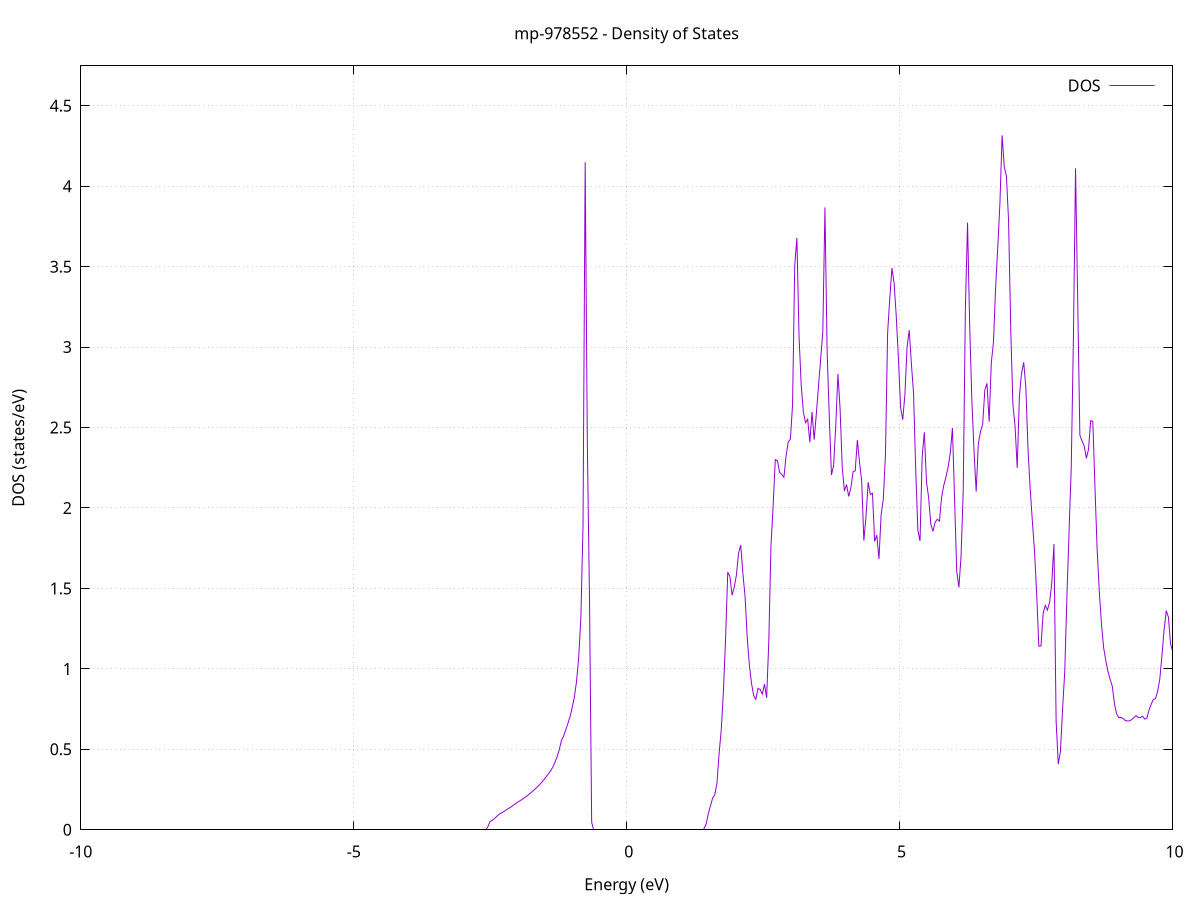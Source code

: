 set title 'mp-978552 - Density of States'
set xlabel 'Energy (eV)'
set ylabel 'DOS (states/eV)'
set grid
set xrange [-10:10]
set yrange [0:4.748]
set xzeroaxis lt -1
set terminal png size 800,600
set output 'mp-978552_dos_gnuplot.png'
plot '-' using 1:2 with lines title 'DOS'
-42.234200 0.000000
-42.194600 0.000000
-42.155000 0.000000
-42.115500 0.000000
-42.075900 0.000000
-42.036300 0.000000
-41.996700 0.000000
-41.957200 0.000000
-41.917600 0.000000
-41.878000 0.000000
-41.838400 0.000000
-41.798900 0.000000
-41.759300 0.000000
-41.719700 0.000000
-41.680100 0.000000
-41.640600 0.000000
-41.601000 0.000000
-41.561400 0.000000
-41.521800 0.000000
-41.482300 0.000000
-41.442700 0.000000
-41.403100 0.000000
-41.363500 0.000000
-41.324000 0.000000
-41.284400 0.000000
-41.244800 0.000000
-41.205200 0.000000
-41.165700 0.000000
-41.126100 0.000000
-41.086500 0.000000
-41.046900 0.000000
-41.007400 0.000000
-40.967800 0.000000
-40.928200 0.000000
-40.888600 0.000000
-40.849100 0.000000
-40.809500 0.000000
-40.769900 0.000000
-40.730300 0.000000
-40.690800 0.000000
-40.651200 0.000000
-40.611600 0.000000
-40.572000 0.000000
-40.532500 0.000000
-40.492900 0.000000
-40.453300 0.000000
-40.413700 0.000000
-40.374200 0.000000
-40.334600 0.000000
-40.295000 0.000000
-40.255400 0.000000
-40.215900 0.000000
-40.176300 0.000000
-40.136700 0.000000
-40.097100 0.000000
-40.057600 0.000000
-40.018000 0.000000
-39.978400 0.000000
-39.938800 0.000000
-39.899300 0.000000
-39.859700 0.000000
-39.820100 0.000000
-39.780500 0.000000
-39.741000 0.000000
-39.701400 0.000000
-39.661800 0.000000
-39.622200 0.000000
-39.582700 0.000000
-39.543100 0.000000
-39.503500 0.000000
-39.463900 0.000000
-39.424400 0.000000
-39.384800 0.000000
-39.345200 0.000000
-39.305600 0.000000
-39.266100 0.000000
-39.226500 0.000000
-39.186900 0.000000
-39.147300 0.000000
-39.107800 0.000000
-39.068200 0.000000
-39.028600 0.000000
-38.989000 0.000000
-38.949500 0.000000
-38.909900 0.000000
-38.870300 0.000000
-38.830700 0.000000
-38.791200 0.000000
-38.751600 0.000000
-38.712000 0.000000
-38.672400 0.000000
-38.632900 3.102000
-38.593300 5.517100
-38.553700 12.468900
-38.514100 13.891300
-38.474600 13.587100
-38.435000 19.715400
-38.395400 3.359000
-38.355800 9.131700
-38.316300 11.848600
-38.276700 20.393800
-38.237100 13.406800
-38.197500 11.396500
-38.158000 29.580200
-38.118400 21.933500
-38.078800 35.733000
-38.039200 0.000000
-37.999700 0.000000
-37.960100 0.000000
-37.920500 0.000000
-37.880900 0.000000
-37.841400 0.000000
-37.801800 0.000000
-37.762200 0.000000
-37.722600 0.000000
-37.683100 0.000000
-37.643500 0.000000
-37.603900 0.000000
-37.564300 0.000000
-37.524800 0.000000
-37.485200 0.000000
-37.445600 0.000000
-37.406000 0.000000
-37.366500 0.000000
-37.326900 0.000000
-37.287300 0.000000
-37.247700 0.000000
-37.208200 0.000000
-37.168600 0.000000
-37.129000 0.000000
-37.089400 0.000000
-37.049900 0.000000
-37.010300 0.000000
-36.970700 0.000000
-36.931100 0.000000
-36.891600 0.000000
-36.852000 0.000000
-36.812400 0.000000
-36.772800 0.000000
-36.733300 0.000000
-36.693700 0.000000
-36.654100 0.000000
-36.614500 0.000000
-36.575000 0.000000
-36.535400 0.000000
-36.495800 0.000000
-36.456200 0.000000
-36.416700 0.000000
-36.377100 0.000000
-36.337500 0.000000
-36.297900 0.000000
-36.258400 0.000000
-36.218800 0.000000
-36.179200 0.000000
-36.139600 0.000000
-36.100100 0.000000
-36.060500 0.000000
-36.020900 0.000000
-35.981300 0.000000
-35.941800 0.000000
-35.902200 0.000000
-35.862600 0.000000
-35.823000 0.000000
-35.783500 0.000000
-35.743900 0.000000
-35.704300 0.000000
-35.664700 0.000000
-35.625200 0.000000
-35.585600 0.000000
-35.546000 0.000000
-35.506400 0.000000
-35.466900 0.000000
-35.427300 0.000000
-35.387700 0.000000
-35.348100 0.000000
-35.308600 0.000000
-35.269000 0.000000
-35.229400 0.000000
-35.189800 0.000000
-35.150300 0.000000
-35.110700 0.000000
-35.071100 0.000000
-35.031500 0.000000
-34.992000 0.000000
-34.952400 0.000000
-34.912800 0.000000
-34.873200 0.000000
-34.833700 0.000000
-34.794100 0.000000
-34.754500 0.000000
-34.714900 0.000000
-34.675400 0.000000
-34.635800 0.000000
-34.596200 0.000000
-34.556600 0.000000
-34.517100 0.000000
-34.477500 0.000000
-34.437900 0.000000
-34.398300 0.000000
-34.358800 0.000000
-34.319200 0.000000
-34.279600 0.000000
-34.240000 0.000000
-34.200500 0.000000
-34.160900 0.000000
-34.121300 0.000000
-34.081700 0.000000
-34.042200 0.000000
-34.002600 0.000000
-33.963000 0.000000
-33.923400 0.000000
-33.883900 0.000000
-33.844300 0.000000
-33.804700 0.000000
-33.765100 0.000000
-33.725600 0.000000
-33.686000 0.000000
-33.646400 0.000000
-33.606800 0.000000
-33.567300 0.000000
-33.527700 0.000000
-33.488100 0.000000
-33.448500 0.000000
-33.409000 0.000000
-33.369400 0.000000
-33.329800 0.000000
-33.290200 0.000000
-33.250700 0.000000
-33.211100 0.000000
-33.171500 0.000000
-33.131900 0.000000
-33.092400 0.000000
-33.052800 0.000000
-33.013200 0.000000
-32.973600 0.000000
-32.934100 0.000000
-32.894500 0.000000
-32.854900 0.000000
-32.815300 0.000000
-32.775800 0.000000
-32.736200 0.000000
-32.696600 0.000000
-32.657000 0.000000
-32.617500 0.000000
-32.577900 0.000000
-32.538300 0.000000
-32.498700 0.000000
-32.459200 0.000000
-32.419600 0.000000
-32.380000 0.000000
-32.340400 0.000000
-32.300900 0.000000
-32.261300 0.000000
-32.221700 0.000000
-32.182100 0.000000
-32.142600 0.000000
-32.103000 0.000000
-32.063400 0.000000
-32.023800 0.000000
-31.984300 0.000000
-31.944700 0.000000
-31.905100 0.000000
-31.865500 0.000000
-31.826000 0.000000
-31.786400 0.000000
-31.746800 0.000000
-31.707200 0.000000
-31.667700 0.000000
-31.628100 0.000000
-31.588500 0.000000
-31.548900 0.000000
-31.509400 0.000000
-31.469800 0.000000
-31.430200 0.000000
-31.390600 0.000000
-31.351100 0.000000
-31.311500 0.000000
-31.271900 0.000000
-31.232300 0.000000
-31.192800 0.000000
-31.153200 0.000000
-31.113600 0.000000
-31.074000 0.000000
-31.034500 0.000000
-30.994900 0.000000
-30.955300 0.000000
-30.915700 0.000000
-30.876200 0.000000
-30.836600 0.000000
-30.797000 0.000000
-30.757400 0.000000
-30.717900 0.000000
-30.678300 0.000000
-30.638700 0.000000
-30.599100 0.000000
-30.559600 0.000000
-30.520000 0.000000
-30.480400 0.000000
-30.440800 0.000000
-30.401300 0.000000
-30.361700 0.000000
-30.322100 0.000000
-30.282500 0.000000
-30.243000 0.000000
-30.203400 0.000000
-30.163800 0.000000
-30.124200 0.000000
-30.084700 0.000000
-30.045100 0.000000
-30.005500 0.000000
-29.965900 0.000000
-29.926400 0.000000
-29.886800 0.000000
-29.847200 0.000000
-29.807600 0.000000
-29.768100 0.000000
-29.728500 0.000000
-29.688900 0.000000
-29.649300 0.000000
-29.609800 0.000000
-29.570200 0.000000
-29.530600 0.000000
-29.491000 0.000000
-29.451500 0.000000
-29.411900 0.000000
-29.372300 0.000000
-29.332700 0.000000
-29.293200 0.000000
-29.253600 0.000000
-29.214000 0.000000
-29.174400 0.000000
-29.134900 0.000000
-29.095300 0.000000
-29.055700 0.000000
-29.016100 0.000000
-28.976600 0.000000
-28.937000 0.000000
-28.897400 0.000000
-28.857800 0.000000
-28.818300 0.000000
-28.778700 0.000000
-28.739100 0.000000
-28.699500 0.000000
-28.660000 0.000000
-28.620400 0.000000
-28.580800 0.000000
-28.541200 0.000000
-28.501700 0.000000
-28.462100 0.000000
-28.422500 0.000000
-28.382900 0.000000
-28.343400 0.000000
-28.303800 0.000000
-28.264200 0.000000
-28.224600 0.000000
-28.185100 0.000000
-28.145500 0.000000
-28.105900 0.000000
-28.066300 0.000000
-28.026800 0.000000
-27.987200 0.000000
-27.947600 0.000000
-27.908000 0.000000
-27.868500 0.000000
-27.828900 0.000000
-27.789300 0.000000
-27.749700 0.000000
-27.710200 0.000000
-27.670600 0.000000
-27.631000 0.000000
-27.591400 0.000000
-27.551900 0.000000
-27.512300 0.000000
-27.472700 0.000000
-27.433100 0.000000
-27.393600 0.000000
-27.354000 0.000000
-27.314400 0.000000
-27.274800 0.000000
-27.235300 0.000000
-27.195700 0.000000
-27.156100 0.000000
-27.116500 0.000000
-27.077000 0.000000
-27.037400 0.000000
-26.997800 0.000000
-26.958200 0.000000
-26.918700 0.000000
-26.879100 0.000000
-26.839500 0.000000
-26.799900 0.000000
-26.760400 0.000000
-26.720800 0.000000
-26.681200 0.000000
-26.641600 0.000000
-26.602100 0.000000
-26.562500 0.000000
-26.522900 0.000000
-26.483300 0.000000
-26.443800 0.000000
-26.404200 0.000000
-26.364600 0.000000
-26.325000 0.000000
-26.285500 0.000000
-26.245900 0.000000
-26.206300 0.000000
-26.166700 0.000000
-26.127200 0.000000
-26.087600 0.000000
-26.048000 0.000000
-26.008400 0.000000
-25.968900 0.000000
-25.929300 0.000000
-25.889700 0.000000
-25.850100 0.000000
-25.810600 0.000000
-25.771000 0.000000
-25.731400 0.000000
-25.691800 0.000000
-25.652300 0.000000
-25.612700 0.000000
-25.573100 0.000000
-25.533500 0.000000
-25.494000 0.000000
-25.454400 0.000000
-25.414800 0.000000
-25.375200 0.000000
-25.335700 0.000000
-25.296100 0.000000
-25.256500 0.000000
-25.216900 0.000000
-25.177400 0.000000
-25.137800 0.000000
-25.098200 0.000000
-25.058600 0.000000
-25.019100 0.000000
-24.979500 0.000000
-24.939900 0.000000
-24.900300 0.000000
-24.860800 0.000000
-24.821200 0.000000
-24.781600 0.000000
-24.742000 0.000000
-24.702500 0.000000
-24.662900 0.000000
-24.623300 0.000000
-24.583700 0.000000
-24.544200 0.000000
-24.504600 0.000000
-24.465000 0.000000
-24.425400 0.000000
-24.385900 0.000000
-24.346300 0.000000
-24.306700 0.000000
-24.267100 0.000000
-24.227600 0.000000
-24.188000 0.000000
-24.148400 0.000000
-24.108800 0.000000
-24.069300 0.000000
-24.029700 0.000000
-23.990100 0.000000
-23.950500 0.000000
-23.911000 0.000000
-23.871400 0.000000
-23.831800 0.000000
-23.792200 0.000000
-23.752700 0.000000
-23.713100 0.000000
-23.673500 0.000000
-23.633900 0.000000
-23.594400 0.000000
-23.554800 0.000000
-23.515200 0.000000
-23.475600 0.000000
-23.436100 0.000000
-23.396500 0.000000
-23.356900 0.000000
-23.317300 0.000000
-23.277800 0.000000
-23.238200 0.000000
-23.198600 0.000000
-23.159000 0.000000
-23.119500 0.000000
-23.079900 0.000000
-23.040300 0.000000
-23.000700 0.000000
-22.961200 0.000000
-22.921600 0.000000
-22.882000 0.000000
-22.842400 0.000000
-22.802900 0.000000
-22.763300 0.000000
-22.723700 0.000000
-22.684100 0.000000
-22.644600 0.000000
-22.605000 0.000000
-22.565400 0.000000
-22.525800 0.000000
-22.486300 0.000000
-22.446700 0.000000
-22.407100 0.000000
-22.367500 0.000000
-22.328000 0.000000
-22.288400 0.000000
-22.248800 0.000000
-22.209200 0.000000
-22.169700 0.000000
-22.130100 0.000000
-22.090500 0.000000
-22.050900 0.000000
-22.011400 0.000000
-21.971800 0.000000
-21.932200 0.000000
-21.892600 0.000000
-21.853100 0.000000
-21.813500 0.000000
-21.773900 0.000000
-21.734300 0.000000
-21.694800 0.000000
-21.655200 0.000000
-21.615600 0.000000
-21.576000 0.000000
-21.536500 0.000000
-21.496900 0.000000
-21.457300 0.000000
-21.417700 0.000000
-21.378200 0.000000
-21.338600 0.000000
-21.299000 0.000000
-21.259400 0.000000
-21.219900 0.000000
-21.180300 0.000000
-21.140700 0.000000
-21.101100 0.000000
-21.061600 0.000000
-21.022000 0.000000
-20.982400 0.000000
-20.942800 0.000000
-20.903300 0.000000
-20.863700 0.000000
-20.824100 0.000000
-20.784500 0.000000
-20.745000 0.000000
-20.705400 0.000000
-20.665800 0.000000
-20.626200 0.000000
-20.586700 0.000000
-20.547100 0.000000
-20.507500 0.000000
-20.467900 0.000000
-20.428400 0.000000
-20.388800 0.000000
-20.349200 0.000000
-20.309600 0.000000
-20.270100 0.000000
-20.230500 0.000000
-20.190900 0.000000
-20.151300 0.000000
-20.111800 0.000000
-20.072200 0.000000
-20.032600 0.000000
-19.993000 0.000000
-19.953500 0.000000
-19.913900 0.000000
-19.874300 0.000000
-19.834700 0.000000
-19.795200 0.000000
-19.755600 0.000000
-19.716000 0.000000
-19.676400 0.000000
-19.636900 0.000000
-19.597300 0.000000
-19.557700 0.000000
-19.518100 0.000000
-19.478600 0.000000
-19.439000 0.000000
-19.399400 0.000000
-19.359800 0.000000
-19.320300 0.000000
-19.280700 0.000000
-19.241100 0.000000
-19.201500 0.000000
-19.162000 0.000000
-19.122400 0.000000
-19.082800 0.000000
-19.043200 0.000000
-19.003700 0.000000
-18.964100 0.000000
-18.924500 0.000000
-18.884900 0.000000
-18.845400 0.000000
-18.805800 0.000000
-18.766200 0.000000
-18.726600 0.000000
-18.687100 0.000000
-18.647500 0.000000
-18.607900 0.000000
-18.568300 0.000000
-18.528800 0.000000
-18.489200 0.000000
-18.449600 0.000000
-18.410000 0.000000
-18.370500 0.000000
-18.330900 0.000000
-18.291300 0.000000
-18.251700 0.000000
-18.212200 0.000000
-18.172600 0.000000
-18.133000 0.000000
-18.093400 0.000000
-18.053900 0.000000
-18.014300 0.000000
-17.974700 0.000000
-17.935100 0.000000
-17.895600 0.000000
-17.856000 0.000000
-17.816400 0.000000
-17.776800 0.000000
-17.737300 0.000000
-17.697700 0.000000
-17.658100 0.000000
-17.618500 0.000000
-17.579000 0.000000
-17.539400 0.000000
-17.499800 0.000000
-17.460200 0.000000
-17.420700 0.000000
-17.381100 0.000000
-17.341500 0.000000
-17.301900 0.000000
-17.262400 0.000000
-17.222800 0.000000
-17.183200 0.000000
-17.143600 0.000000
-17.104100 0.000000
-17.064500 0.000000
-17.024900 0.000000
-16.985300 0.000000
-16.945800 0.000000
-16.906200 0.000000
-16.866600 0.000000
-16.827000 0.000000
-16.787500 0.000000
-16.747900 0.000000
-16.708300 0.000000
-16.668700 0.000000
-16.629200 0.000000
-16.589600 0.000000
-16.550000 0.000000
-16.510400 0.000000
-16.470900 0.000000
-16.431300 0.000000
-16.391700 0.000000
-16.352100 0.000000
-16.312600 0.000000
-16.273000 0.000000
-16.233400 0.000000
-16.193800 0.000000
-16.154300 0.000000
-16.114700 0.000000
-16.075100 0.000000
-16.035500 0.000000
-15.996000 0.000000
-15.956400 0.000000
-15.916800 0.000000
-15.877200 0.000000
-15.837700 0.000000
-15.798100 0.000000
-15.758500 0.000000
-15.718900 0.000000
-15.679400 0.000000
-15.639800 0.000000
-15.600200 0.000000
-15.560600 0.000000
-15.521100 0.000000
-15.481500 0.000000
-15.441900 0.000000
-15.402300 0.000000
-15.362800 0.000000
-15.323200 0.000000
-15.283600 0.000000
-15.244000 0.000000
-15.204500 0.000000
-15.164900 0.000000
-15.125300 0.000000
-15.085700 0.000000
-15.046200 0.000000
-15.006600 0.000000
-14.967000 0.000000
-14.927400 0.000000
-14.887900 0.000000
-14.848300 0.000000
-14.808700 0.000000
-14.769100 0.000000
-14.729600 0.000000
-14.690000 0.000000
-14.650400 0.000000
-14.610800 0.000000
-14.571300 0.000000
-14.531700 0.000000
-14.492100 0.000000
-14.452500 0.000000
-14.413000 0.000000
-14.373400 0.000000
-14.333800 0.000000
-14.294200 0.000000
-14.254700 0.000000
-14.215100 0.000000
-14.175500 0.000000
-14.135900 0.000000
-14.096400 0.000000
-14.056800 0.000000
-14.017200 0.000000
-13.977600 0.000000
-13.938100 0.000000
-13.898500 0.000000
-13.858900 0.000000
-13.819300 0.000000
-13.779800 0.000000
-13.740200 0.000000
-13.700600 0.000000
-13.661000 0.000000
-13.621500 0.000000
-13.581900 0.000000
-13.542300 0.000000
-13.502700 0.000000
-13.463200 0.000000
-13.423600 0.000000
-13.384000 0.000000
-13.344400 0.000000
-13.304900 0.000000
-13.265300 0.000000
-13.225700 0.000000
-13.186100 0.000000
-13.146600 0.000000
-13.107000 0.000000
-13.067400 0.000000
-13.027800 0.000000
-12.988300 0.000000
-12.948700 0.000000
-12.909100 0.000000
-12.869500 0.000000
-12.830000 0.000000
-12.790400 0.000000
-12.750800 0.000000
-12.711200 0.000000
-12.671700 0.000000
-12.632100 0.000000
-12.592500 0.000000
-12.552900 0.000000
-12.513400 0.000000
-12.473800 0.000000
-12.434200 0.000000
-12.394600 0.000000
-12.355100 0.000000
-12.315500 0.000000
-12.275900 0.000000
-12.236300 0.000000
-12.196800 0.000000
-12.157200 0.000000
-12.117600 0.000000
-12.078000 0.000000
-12.038500 0.000000
-11.998900 0.000000
-11.959300 0.000000
-11.919700 0.000000
-11.880200 0.000000
-11.840600 0.000000
-11.801000 0.000000
-11.761400 0.000000
-11.721900 0.000000
-11.682300 0.000000
-11.642700 0.000000
-11.603100 0.000000
-11.563600 0.000000
-11.524000 0.000000
-11.484400 0.000000
-11.444800 0.000000
-11.405300 0.000000
-11.365700 0.000000
-11.326100 0.000000
-11.286500 0.000000
-11.247000 0.000000
-11.207400 0.000000
-11.167800 0.000000
-11.128200 0.000000
-11.088700 0.000000
-11.049100 0.000000
-11.009500 0.000000
-10.969900 0.000000
-10.930400 0.000000
-10.890800 0.000000
-10.851200 0.000000
-10.811600 0.000000
-10.772100 0.000000
-10.732500 0.000000
-10.692900 0.000000
-10.653300 0.000000
-10.613800 0.000000
-10.574200 0.000000
-10.534600 0.000000
-10.495000 0.000000
-10.455500 0.000000
-10.415900 0.000000
-10.376300 0.000000
-10.336700 0.000000
-10.297200 0.000000
-10.257600 0.000000
-10.218000 0.000000
-10.178400 0.000000
-10.138900 0.000000
-10.099300 0.000000
-10.059700 0.000000
-10.020100 0.000000
-9.980600 0.000000
-9.941000 0.000000
-9.901400 0.000000
-9.861800 0.000000
-9.822300 0.000000
-9.782700 0.000000
-9.743100 0.000000
-9.703500 0.000000
-9.664000 0.000000
-9.624400 0.000000
-9.584800 0.000000
-9.545200 0.000000
-9.505700 0.000000
-9.466100 0.000000
-9.426500 0.000000
-9.386900 0.000000
-9.347400 0.000000
-9.307800 0.000000
-9.268200 0.000000
-9.228600 0.000000
-9.189100 0.000000
-9.149500 0.000000
-9.109900 0.000000
-9.070300 0.000000
-9.030800 0.000000
-8.991200 0.000000
-8.951600 0.000000
-8.912000 0.000000
-8.872500 0.000000
-8.832900 0.000000
-8.793300 0.000000
-8.753700 0.000000
-8.714200 0.000000
-8.674600 0.000000
-8.635000 0.000000
-8.595400 0.000000
-8.555900 0.000000
-8.516300 0.000000
-8.476700 0.000000
-8.437100 0.000000
-8.397600 0.000000
-8.358000 0.000000
-8.318400 0.000000
-8.278800 0.000000
-8.239300 0.000000
-8.199700 0.000000
-8.160100 0.000000
-8.120500 0.000000
-8.081000 0.000000
-8.041400 0.000000
-8.001800 0.000000
-7.962200 0.000000
-7.922700 0.000000
-7.883100 0.000000
-7.843500 0.000000
-7.803900 0.000000
-7.764400 0.000000
-7.724800 0.000000
-7.685200 0.000000
-7.645600 0.000000
-7.606100 0.000000
-7.566500 0.000000
-7.526900 0.000000
-7.487300 0.000000
-7.447800 0.000000
-7.408200 0.000000
-7.368600 0.000000
-7.329000 0.000000
-7.289500 0.000000
-7.249900 0.000000
-7.210300 0.000000
-7.170700 0.000000
-7.131200 0.000000
-7.091600 0.000000
-7.052000 0.000000
-7.012400 0.000000
-6.972900 0.000000
-6.933300 0.000000
-6.893700 0.000000
-6.854100 0.000000
-6.814600 0.000000
-6.775000 0.000000
-6.735400 0.000000
-6.695800 0.000000
-6.656300 0.000000
-6.616700 0.000000
-6.577100 0.000000
-6.537500 0.000000
-6.498000 0.000000
-6.458400 0.000000
-6.418800 0.000000
-6.379200 0.000000
-6.339700 0.000000
-6.300100 0.000000
-6.260500 0.000000
-6.220900 0.000000
-6.181400 0.000000
-6.141800 0.000000
-6.102200 0.000000
-6.062600 0.000000
-6.023100 0.000000
-5.983500 0.000000
-5.943900 0.000000
-5.904300 0.000000
-5.864800 0.000000
-5.825200 0.000000
-5.785600 0.000000
-5.746000 0.000000
-5.706500 0.000000
-5.666900 0.000000
-5.627300 0.000000
-5.587700 0.000000
-5.548200 0.000000
-5.508600 0.000000
-5.469000 0.000000
-5.429400 0.000000
-5.389900 0.000000
-5.350300 0.000000
-5.310700 0.000000
-5.271100 0.000000
-5.231600 0.000000
-5.192000 0.000000
-5.152400 0.000000
-5.112800 0.000000
-5.073300 0.000000
-5.033700 0.000000
-4.994100 0.000000
-4.954500 0.000000
-4.915000 0.000000
-4.875400 0.000000
-4.835800 0.000000
-4.796200 0.000000
-4.756700 0.000000
-4.717100 0.000000
-4.677500 0.000000
-4.637900 0.000000
-4.598400 0.000000
-4.558800 0.000000
-4.519200 0.000000
-4.479600 0.000000
-4.440100 0.000000
-4.400500 0.000000
-4.360900 0.000000
-4.321300 0.000000
-4.281800 0.000000
-4.242200 0.000000
-4.202600 0.000000
-4.163000 0.000000
-4.123500 0.000000
-4.083900 0.000000
-4.044300 0.000000
-4.004700 0.000000
-3.965200 0.000000
-3.925600 0.000000
-3.886000 0.000000
-3.846400 0.000000
-3.806900 0.000000
-3.767300 0.000000
-3.727700 0.000000
-3.688100 0.000000
-3.648600 0.000000
-3.609000 0.000000
-3.569400 0.000000
-3.529800 0.000000
-3.490300 0.000000
-3.450700 0.000000
-3.411100 0.000000
-3.371500 0.000000
-3.332000 0.000000
-3.292400 0.000000
-3.252800 0.000000
-3.213200 0.000000
-3.173700 0.000000
-3.134100 0.000000
-3.094500 0.000000
-3.054900 0.000000
-3.015400 0.000000
-2.975800 0.000000
-2.936200 0.000000
-2.896600 0.000000
-2.857100 0.000000
-2.817500 0.000000
-2.777900 0.000000
-2.738300 0.000000
-2.698800 0.000000
-2.659200 0.000000
-2.619600 0.000000
-2.580000 0.000600
-2.540500 0.020300
-2.500900 0.052000
-2.461300 0.058200
-2.421700 0.070100
-2.382200 0.082000
-2.342600 0.095100
-2.303000 0.103800
-2.263400 0.110300
-2.223900 0.119600
-2.184300 0.128500
-2.144700 0.136400
-2.105100 0.145200
-2.065600 0.155600
-2.026000 0.165100
-1.986400 0.173600
-1.946800 0.181800
-1.907300 0.190500
-1.867700 0.199500
-1.828100 0.210000
-1.788500 0.220800
-1.749000 0.232200
-1.709400 0.243800
-1.669800 0.255600
-1.630200 0.268200
-1.590700 0.281800
-1.551100 0.297200
-1.511500 0.313600
-1.471900 0.330600
-1.432400 0.348200
-1.392800 0.366600
-1.353200 0.389000
-1.313600 0.419400
-1.274100 0.453000
-1.234500 0.497900
-1.194900 0.555000
-1.155300 0.582200
-1.115800 0.620500
-1.076200 0.660700
-1.036600 0.703500
-0.997000 0.760700
-0.957500 0.825400
-0.917900 0.922200
-0.878300 1.070400
-0.838700 1.315800
-0.799200 1.894000
-0.759600 4.149300
-0.720000 2.397500
-0.680400 1.427900
-0.640900 0.047000
-0.601300 0.000000
-0.561700 0.000000
-0.522100 0.000000
-0.482600 0.000000
-0.443000 0.000000
-0.403400 0.000000
-0.363800 0.000000
-0.324300 0.000000
-0.284700 0.000000
-0.245100 0.000000
-0.205500 0.000000
-0.166000 0.000000
-0.126400 0.000000
-0.086800 0.000000
-0.047200 0.000000
-0.007700 0.000000
0.031900 0.000000
0.071500 0.000000
0.111100 0.000000
0.150600 0.000000
0.190200 0.000000
0.229800 0.000000
0.269400 0.000000
0.308900 0.000000
0.348500 0.000000
0.388100 0.000000
0.427700 0.000000
0.467200 0.000000
0.506800 0.000000
0.546400 0.000000
0.586000 0.000000
0.625500 0.000000
0.665100 0.000000
0.704700 0.000000
0.744300 0.000000
0.783800 0.000000
0.823400 0.000000
0.863000 0.000000
0.902600 0.000000
0.942100 0.000000
0.981700 0.000000
1.021300 0.000000
1.060900 0.000000
1.100400 0.000000
1.140000 0.000000
1.179600 0.000000
1.219200 0.000000
1.258700 0.000000
1.298300 0.000000
1.337900 0.000000
1.377500 0.000000
1.417000 0.000000
1.456600 0.035700
1.496200 0.100700
1.535800 0.148100
1.575300 0.197600
1.614900 0.217700
1.654500 0.289200
1.694100 0.475000
1.733600 0.622500
1.773200 0.862900
1.812800 1.191200
1.852400 1.601600
1.891900 1.573700
1.931500 1.457500
1.971100 1.506700
2.010700 1.583000
2.050200 1.720000
2.089800 1.770000
2.129400 1.594200
2.169000 1.450800
2.208500 1.197400
2.248100 1.024600
2.287700 0.910200
2.327300 0.833200
2.366800 0.810700
2.406400 0.879700
2.446000 0.870900
2.485600 0.843200
2.525100 0.905200
2.564700 0.820400
2.604300 1.170200
2.643900 1.766600
2.683400 2.011300
2.723000 2.300500
2.762600 2.294000
2.802200 2.220300
2.841700 2.209400
2.881300 2.190400
2.920900 2.324300
2.960500 2.411100
3.000000 2.427700
3.039600 2.641600
3.079200 3.504800
3.118800 3.679400
3.158300 3.066000
3.197900 2.764700
3.237500 2.596000
3.277100 2.530800
3.316600 2.551900
3.356200 2.408500
3.395800 2.597100
3.435400 2.424500
3.474900 2.584400
3.514500 2.756000
3.554100 2.924100
3.593700 3.096900
3.633200 3.868400
3.672800 2.970500
3.712400 2.568700
3.752000 2.205800
3.791500 2.262700
3.831100 2.512300
3.870700 2.833300
3.910300 2.616100
3.949800 2.250600
3.989400 2.105800
4.029000 2.145800
4.068600 2.071400
4.108100 2.126500
4.147700 2.224400
4.187300 2.230700
4.226900 2.422900
4.266400 2.283100
4.306000 2.168100
4.345600 1.797400
4.385200 1.947100
4.424700 2.160200
4.464300 2.084700
4.503900 2.091700
4.543500 1.791800
4.583000 1.831100
4.622600 1.683400
4.662200 1.958000
4.701800 2.053700
4.741300 2.329800
4.780900 3.086100
4.820500 3.300800
4.860100 3.491900
4.899600 3.398000
4.939200 3.192600
4.978800 2.929900
5.018400 2.625700
5.057900 2.548700
5.097500 2.703200
5.137100 3.000500
5.176700 3.105500
5.216200 2.896900
5.255800 2.714200
5.295400 2.239900
5.335000 1.861600
5.374500 1.795000
5.414100 2.319600
5.453700 2.470500
5.493300 2.161600
5.532800 2.064100
5.572400 1.897900
5.612000 1.854700
5.651600 1.912200
5.691100 1.929800
5.730700 1.918500
5.770300 2.066200
5.809900 2.140800
5.849400 2.191700
5.889000 2.253000
5.928600 2.340700
5.968200 2.496900
6.007700 2.056200
6.047300 1.605800
6.086900 1.505900
6.126500 1.701700
6.166000 2.103000
6.205600 3.235800
6.245200 3.773100
6.284800 3.128300
6.324300 2.669500
6.363900 2.355600
6.403500 2.102100
6.443100 2.401700
6.482600 2.474300
6.522200 2.520500
6.561800 2.732700
6.601400 2.775300
6.640900 2.536200
6.680500 2.902800
6.720100 3.030200
6.759700 3.369500
6.799200 3.624300
6.838800 3.895800
6.878400 4.316700
6.918000 4.119300
6.957500 4.065800
6.997100 3.784500
7.036700 3.110200
7.076300 2.644500
7.115800 2.508600
7.155400 2.249400
7.195000 2.694900
7.234600 2.838800
7.274100 2.905800
7.313700 2.747300
7.353300 2.360900
7.392900 2.120100
7.432400 1.919600
7.472000 1.731400
7.511600 1.468600
7.551200 1.141300
7.590700 1.142700
7.630300 1.346000
7.669900 1.394400
7.709500 1.365500
7.749000 1.415800
7.788600 1.534800
7.828200 1.775900
7.867800 0.676600
7.907300 0.408400
7.946900 0.486600
7.986500 0.752500
8.026100 0.983500
8.065600 1.448800
8.105200 1.856300
8.144800 2.249300
8.184400 3.048800
8.223900 4.111200
8.263500 3.280100
8.303100 2.453100
8.342700 2.416700
8.382200 2.385800
8.421800 2.308300
8.461400 2.364900
8.501000 2.543300
8.540500 2.538600
8.580100 2.123500
8.619700 1.740700
8.659300 1.478600
8.698800 1.278300
8.738400 1.132200
8.778000 1.052600
8.817600 0.984800
8.857100 0.935600
8.896700 0.892400
8.936300 0.784400
8.975900 0.719700
9.015400 0.698000
9.055000 0.698300
9.094600 0.691700
9.134200 0.678900
9.173700 0.676200
9.213300 0.676800
9.252900 0.685100
9.292500 0.696700
9.332000 0.709500
9.371600 0.698500
9.411200 0.697500
9.450800 0.706300
9.490300 0.687900
9.529900 0.693200
9.569500 0.744200
9.609100 0.779500
9.648600 0.810000
9.688200 0.814600
9.727800 0.860200
9.767400 0.937300
9.806900 1.081900
9.846500 1.243200
9.886100 1.362400
9.925700 1.320200
9.965200 1.153000
10.004800 1.109200
10.044400 1.075800
10.084000 1.048900
10.123500 1.017000
10.163100 1.004900
10.202700 0.972500
10.242300 0.963200
10.281800 0.892000
10.321400 0.821500
10.361000 0.780600
10.400600 0.761100
10.440100 0.755300
10.479700 0.835700
10.519300 0.831200
10.558900 0.737700
10.598400 0.684400
10.638000 0.645600
10.677600 0.613300
10.717200 0.587700
10.756700 0.568600
10.796300 0.557300
10.835900 0.535700
10.875500 0.511600
10.915000 0.510100
10.954600 0.441700
10.994200 0.415800
11.033800 0.397600
11.073300 0.382600
11.112900 0.369400
11.152500 0.359900
11.192100 0.356500
11.231600 0.354300
11.271200 0.360800
11.310800 0.377900
11.350400 0.372500
11.389900 0.372700
11.429500 0.395100
11.469100 0.491400
11.508700 0.529100
11.548200 0.589600
11.587800 0.692500
11.627400 0.768500
11.667000 0.801800
11.706500 0.805800
11.746100 0.756800
11.785700 0.770700
11.825300 0.775800
11.864800 0.783400
11.904400 0.788600
11.944000 0.823000
11.983600 0.903800
12.023100 0.930300
12.062700 0.902600
12.102300 0.852000
12.141900 0.775100
12.181400 0.721900
12.221000 0.711600
12.260600 0.696000
12.300200 0.684800
12.339700 0.670100
12.379300 0.654900
12.418900 0.637500
12.458500 0.612600
12.498000 0.579300
12.537600 0.566800
12.577200 0.540900
12.616800 0.506000
12.656300 0.470100
12.695900 0.441700
12.735500 0.418500
12.775100 0.396500
12.814600 0.371000
12.854200 0.345800
12.893800 0.322900
12.933400 0.305000
12.972900 0.293300
13.012500 0.274400
13.052100 0.240200
13.091700 0.233500
13.131200 0.230500
13.170800 0.228600
13.210400 0.228500
13.250000 0.229300
13.289500 0.230300
13.329100 0.231600
13.368700 0.233500
13.408300 0.236500
13.447800 0.240500
13.487400 0.250700
13.527000 0.275300
13.566600 0.327100
13.606100 0.314400
13.645700 0.329800
13.685300 0.352100
13.724900 0.382400
13.764400 0.419200
13.804000 0.469100
13.843600 0.594500
13.883200 0.625800
13.922700 0.693600
13.962300 0.704200
14.001900 0.721500
14.041500 0.741000
14.081000 0.811100
14.120600 0.876500
14.160200 0.882400
14.199800 0.854000
14.239300 0.858500
14.278900 0.836400
14.318500 0.807800
14.358100 0.793800
14.397600 0.785200
14.437200 0.773900
14.476800 0.772100
14.516400 0.733600
14.555900 0.708800
14.595500 0.679100
14.635100 0.655800
14.674700 0.635800
14.714200 0.629600
14.753800 0.629800
14.793400 0.630100
14.833000 0.640100
14.872500 0.650200
14.912100 0.717800
14.951700 0.758400
14.991300 0.723700
15.030800 0.740100
15.070400 0.762500
15.110000 0.786600
15.149600 0.802400
15.189100 0.825500
15.228700 0.841000
15.268300 0.857900
15.307900 0.872200
15.347400 0.891100
15.387000 0.926900
15.426600 0.890300
15.466200 0.878700
15.505700 0.877100
15.545300 0.991000
15.584900 1.118600
15.624500 1.065100
15.664000 1.081000
15.703600 1.100400
15.743200 1.185800
15.782800 1.231400
15.822300 1.132400
15.861900 1.030400
15.901500 0.928300
15.941100 0.885400
15.980600 0.865100
16.020200 0.846300
16.059800 0.829900
16.099400 0.825500
16.138900 0.833900
16.178500 0.893900
16.218100 1.071400
16.257700 1.333000
16.297200 1.068100
16.336800 0.971300
16.376400 0.906200
16.416000 0.854800
16.455500 0.777800
16.495100 0.707600
16.534700 0.681700
16.574300 0.672300
16.613800 0.680500
16.653400 0.678900
16.693000 0.695300
16.732600 0.723100
16.772100 0.759900
16.811700 0.821100
16.851300 0.905500
16.890900 0.966500
16.930400 1.021000
16.970000 1.083400
17.009600 1.269600
17.049200 1.226200
17.088700 1.167300
17.128300 1.164500
17.167900 1.039000
17.207500 0.911400
17.247000 0.866200
17.286600 0.847600
17.326200 0.929300
17.365800 0.971200
17.405300 0.951100
17.444900 0.895200
17.484500 0.834700
17.524100 0.778000
17.563600 0.748600
17.603200 0.735200
17.642800 0.729300
17.682400 0.734900
17.721900 0.759000
17.761500 0.749700
17.801100 0.756800
17.840700 0.776800
17.880200 0.818600
17.919800 0.856600
17.959400 0.883100
17.999000 0.904200
18.038500 0.933000
18.078100 0.936300
18.117700 0.940200
18.157300 0.913100
18.196800 0.895200
18.236400 0.883200
18.276000 0.867600
18.315600 0.846200
18.355100 0.814700
18.394700 0.815500
18.434300 0.800600
18.473900 0.815000
18.513400 0.807500
18.553000 0.767800
18.592600 0.738200
18.632200 0.733700
18.671700 0.734200
18.711300 0.734700
18.750900 0.738200
18.790500 0.759700
18.830000 0.798500
18.869600 0.839900
18.909200 0.875100
18.948800 0.938000
18.988300 0.924100
19.027900 0.921800
19.067500 0.949700
19.107100 0.948300
19.146600 0.919000
19.186200 0.867200
19.225800 0.825700
19.265400 0.762100
19.304900 0.728300
19.344500 0.698700
19.384100 0.673400
19.423700 0.659500
19.463200 0.640400
19.502800 0.632100
19.542400 0.628600
19.582000 0.625900
19.621500 0.629800
19.661100 0.634000
19.700700 0.602600
19.740300 0.586700
19.779800 0.609400
19.819400 0.649200
19.859000 0.663500
19.898600 0.654800
19.938100 0.670900
19.977700 0.687800
20.017300 0.701800
20.056900 0.715000
20.096400 0.727100
20.136000 0.746700
20.175600 0.749800
20.215200 0.747100
20.254700 0.763900
20.294300 0.820800
20.333900 0.883300
20.373500 0.958700
20.413000 1.011000
20.452600 1.056900
20.492200 1.106800
20.531800 1.142000
20.571300 1.180700
20.610900 1.221400
20.650500 1.222100
20.690100 1.213200
20.729600 1.153800
20.769200 1.085000
20.808800 1.012400
20.848400 0.966800
20.887900 0.932400
20.927500 0.902000
20.967100 0.886400
21.006700 0.885900
21.046200 0.894900
21.085800 0.901900
21.125400 0.920800
21.165000 1.006600
21.204500 1.139800
21.244100 1.119600
21.283700 1.077600
21.323300 1.012900
21.362800 1.037300
21.402400 0.921200
21.442000 0.905300
21.481600 0.886500
21.521100 0.838200
21.560700 0.758200
21.600300 0.738400
21.639900 0.603500
21.679400 0.573100
21.719000 0.551100
21.758600 0.529500
21.798200 0.503200
21.837700 0.510300
21.877300 0.528000
21.916900 0.546300
21.956500 0.571400
21.996000 0.635900
22.035600 0.724800
22.075200 0.785300
22.114800 0.844200
22.154300 0.901600
22.193900 0.986100
22.233500 1.110400
22.273100 0.985000
22.312600 0.976600
22.352200 0.998800
22.391800 1.168500
22.431400 1.042900
22.470900 1.040000
22.510500 1.044900
22.550100 1.063900
22.589700 1.090600
22.629200 1.132700
22.668800 1.177800
22.708400 1.198000
22.748000 1.270100
22.787500 1.364500
22.827100 1.160600
22.866700 1.069700
22.906300 0.981600
22.945800 0.898300
22.985400 0.838600
23.025000 0.795900
23.064600 0.767800
23.104100 0.722700
23.143700 0.701100
23.183300 0.680100
23.222900 0.665200
23.262400 0.657700
23.302000 0.652400
23.341600 0.649900
23.381200 0.672100
23.420700 0.661200
23.460300 0.649000
23.499900 0.627800
23.539500 0.625200
23.579000 0.624300
23.618600 0.634400
23.658200 0.662800
23.697800 0.681100
23.737300 0.698800
23.776900 0.746600
23.816500 0.755200
23.856100 0.757400
23.895600 0.770000
23.935200 0.777500
23.974800 0.785600
24.014400 0.808600
24.053900 0.807100
24.093500 0.808100
24.133100 0.813300
24.172700 0.836400
24.212200 0.893800
24.251800 0.923300
24.291400 0.960000
24.331000 1.004900
24.370500 1.035800
24.410100 1.107600
24.449700 1.049800
24.489300 1.007200
24.528800 0.997900
24.568400 1.034000
24.608000 1.087700
24.647600 1.191500
24.687100 1.332100
24.726700 1.407300
24.766300 1.325100
24.805900 1.298300
24.845400 1.287300
24.885000 1.318200
24.924600 1.376300
24.964200 1.375600
25.003700 1.317600
25.043300 1.212200
25.082900 1.127400
25.122500 1.026000
25.162000 0.882600
25.201600 0.770700
25.241200 0.679600
25.280800 0.608000
25.320300 0.660100
25.359900 0.766100
25.399500 0.855300
25.439100 0.793800
25.478600 0.748400
25.518200 0.702900
25.557800 0.742800
25.597400 0.800600
25.636900 0.848300
25.676500 0.890300
25.716100 0.938300
25.755700 0.969500
25.795200 1.009200
25.834800 1.026300
25.874400 1.007500
25.914000 1.036100
25.953500 1.020900
25.993100 1.011200
26.032700 0.984000
26.072300 0.982000
26.111800 0.991500
26.151400 1.012600
26.191000 1.009600
26.230600 0.936500
26.270100 0.903100
26.309700 0.886400
26.349300 0.842700
26.388900 0.813900
26.428400 0.863900
26.468000 0.818600
26.507600 0.864100
26.547200 0.882200
26.586700 0.905700
26.626300 0.918500
26.665900 0.926600
26.705500 0.956700
26.745000 1.012300
26.784600 1.048300
26.824200 1.090500
26.863800 1.130300
26.903300 1.177100
26.942900 1.289200
26.982500 1.367000
27.022100 1.456000
27.061600 1.484800
27.101200 1.554300
27.140800 1.440900
27.180400 1.367400
27.219900 1.252800
27.259500 1.100200
27.299100 1.057600
27.338700 1.042600
27.378200 0.993300
27.417800 0.967600
27.457400 0.942200
27.497000 0.908200
27.536500 0.946000
27.576100 0.958000
27.615700 0.911300
27.655300 0.912400
27.694800 0.885400
27.734400 0.847600
27.774000 0.879600
27.813600 0.915500
27.853100 1.004100
27.892700 1.023300
27.932300 1.069300
27.971900 1.077900
28.011400 1.153700
28.051000 1.168700
28.090600 1.225100
28.130200 1.334900
28.169700 1.408800
28.209300 1.425300
28.248900 1.488900
28.288500 1.454300
28.328000 1.467300
28.367600 1.422700
28.407200 1.310400
28.446800 1.207400
28.486300 1.155800
28.525900 1.081100
28.565500 0.996200
28.605100 0.906800
28.644600 0.832100
28.684200 0.771000
28.723800 0.725800
28.763400 0.687900
28.802900 0.686200
28.842500 0.717400
28.882100 0.782300
28.921700 0.871300
28.961200 0.934700
29.000800 1.004200
29.040400 1.168200
29.080000 1.192900
29.119500 1.246200
29.159100 1.260100
29.198700 1.261700
29.238300 1.235700
29.277800 1.236600
29.317400 1.267200
29.357000 1.306200
29.396600 1.357800
29.436100 1.417400
29.475700 1.452600
29.515300 1.479300
29.554900 1.567100
29.594400 1.628500
29.634000 1.629200
29.673600 1.612700
29.713200 1.465200
29.752700 1.354000
29.792300 1.352800
29.831900 1.406100
29.871500 1.404100
29.911000 1.351700
29.950600 1.336400
29.990200 1.370500
30.029800 1.305500
30.069300 1.310400
30.108900 1.377300
30.148500 1.440700
30.188100 1.478700
30.227600 1.464300
30.267200 1.425300
30.306800 1.362500
30.346400 1.302000
30.385900 1.237200
30.425500 1.213500
30.465100 1.152800
30.504700 1.075800
30.544200 1.008600
30.583800 0.977600
30.623400 0.964400
30.663000 0.956200
30.702500 0.918100
30.742100 0.887400
30.781700 0.851800
30.821300 0.798200
30.860800 0.816500
30.900400 0.751700
30.940000 0.733600
30.979600 0.733100
31.019100 0.758600
31.058700 0.802000
31.098300 0.852300
31.137900 0.836900
31.177400 0.843000
31.217000 0.875400
31.256600 0.914100
31.296200 0.974300
31.335700 0.952500
31.375300 0.947500
31.414900 0.930600
31.454500 0.961300
31.494000 0.998600
31.533600 1.075800
31.573200 1.193700
31.612800 1.252500
31.652300 1.291300
31.691900 1.373600
31.731500 1.386700
31.771100 1.354900
31.810600 1.324800
31.850200 1.227000
31.889800 1.214900
31.929400 1.203400
31.968900 1.228300
32.008500 1.265700
32.048100 1.341200
32.087700 1.314200
32.127200 1.252200
32.166800 1.148300
32.206400 1.064800
32.246000 1.015400
32.285500 0.991800
32.325100 1.002400
32.364700 1.027800
32.404300 1.045700
32.443800 1.044300
32.483400 1.059800
32.523000 1.085700
32.562600 1.098400
32.602100 1.125500
32.641700 1.138400
32.681300 1.226700
32.720900 1.192200
32.760400 1.231400
32.800000 1.606000
32.839600 4.248100
32.879200 15.539500
32.918700 2.072900
32.958300 0.163900
32.997900 0.062300
33.037500 0.042600
33.077000 0.026200
33.116600 0.013000
33.156200 0.000000
33.195800 0.000000
33.235300 0.000000
33.274900 0.000000
33.314500 0.000000
33.354100 0.000000
33.393600 0.000000
33.433200 0.000000
33.472800 0.000000
33.512400 0.000000
33.551900 0.000000
33.591500 0.000000
33.631100 0.000000
33.670700 0.000000
33.710200 0.000000
33.749800 0.000000
33.789400 0.000000
33.829000 0.000000
33.868500 0.000000
33.908100 0.000000
33.947700 0.000000
33.987300 0.000000
34.026800 0.000000
34.066400 0.000000
34.106000 0.000000
34.145600 0.000000
34.185100 0.000000
34.224700 0.000000
34.264300 0.000000
34.303900 0.000000
34.343400 0.000000
34.383000 0.000000
34.422600 0.000000
34.462200 0.000000
34.501700 0.000000
34.541300 0.000000
34.580900 0.000000
34.620500 0.000000
34.660000 0.000000
34.699600 0.000000
34.739200 0.000000
34.778800 0.000000
34.818300 0.000000
34.857900 0.000000
34.897500 0.000000
34.937100 0.000000
34.976600 0.000000
35.016200 0.000000
35.055800 0.000000
35.095400 0.000000
35.134900 0.000000
35.174500 0.000000
35.214100 0.000000
35.253700 0.000000
35.293200 0.000000
35.332800 0.000000
35.372400 0.000000
35.412000 0.000000
35.451500 0.000000
35.491100 0.000000
35.530700 0.000000
35.570300 0.000000
35.609800 0.000000
35.649400 0.000000
35.689000 0.000000
35.728600 0.000000
35.768100 0.000000
35.807700 0.000000
35.847300 0.000000
35.886900 0.000000
35.926400 0.000000
35.966000 0.000000
36.005600 0.000000
36.045200 0.000000
36.084700 0.000000
36.124300 0.000000
36.163900 0.000000
36.203500 0.000000
36.243000 0.000000
36.282600 0.000000
36.322200 0.000000
36.361800 0.000000
36.401300 0.000000
36.440900 0.000000
36.480500 0.000000
36.520100 0.000000
36.559600 0.000000
36.599200 0.000000
36.638800 0.000000
36.678400 0.000000
36.717900 0.000000
36.757500 0.000000
36.797100 0.000000
36.836700 0.000000
36.876200 0.000000
36.915800 0.000000
e

